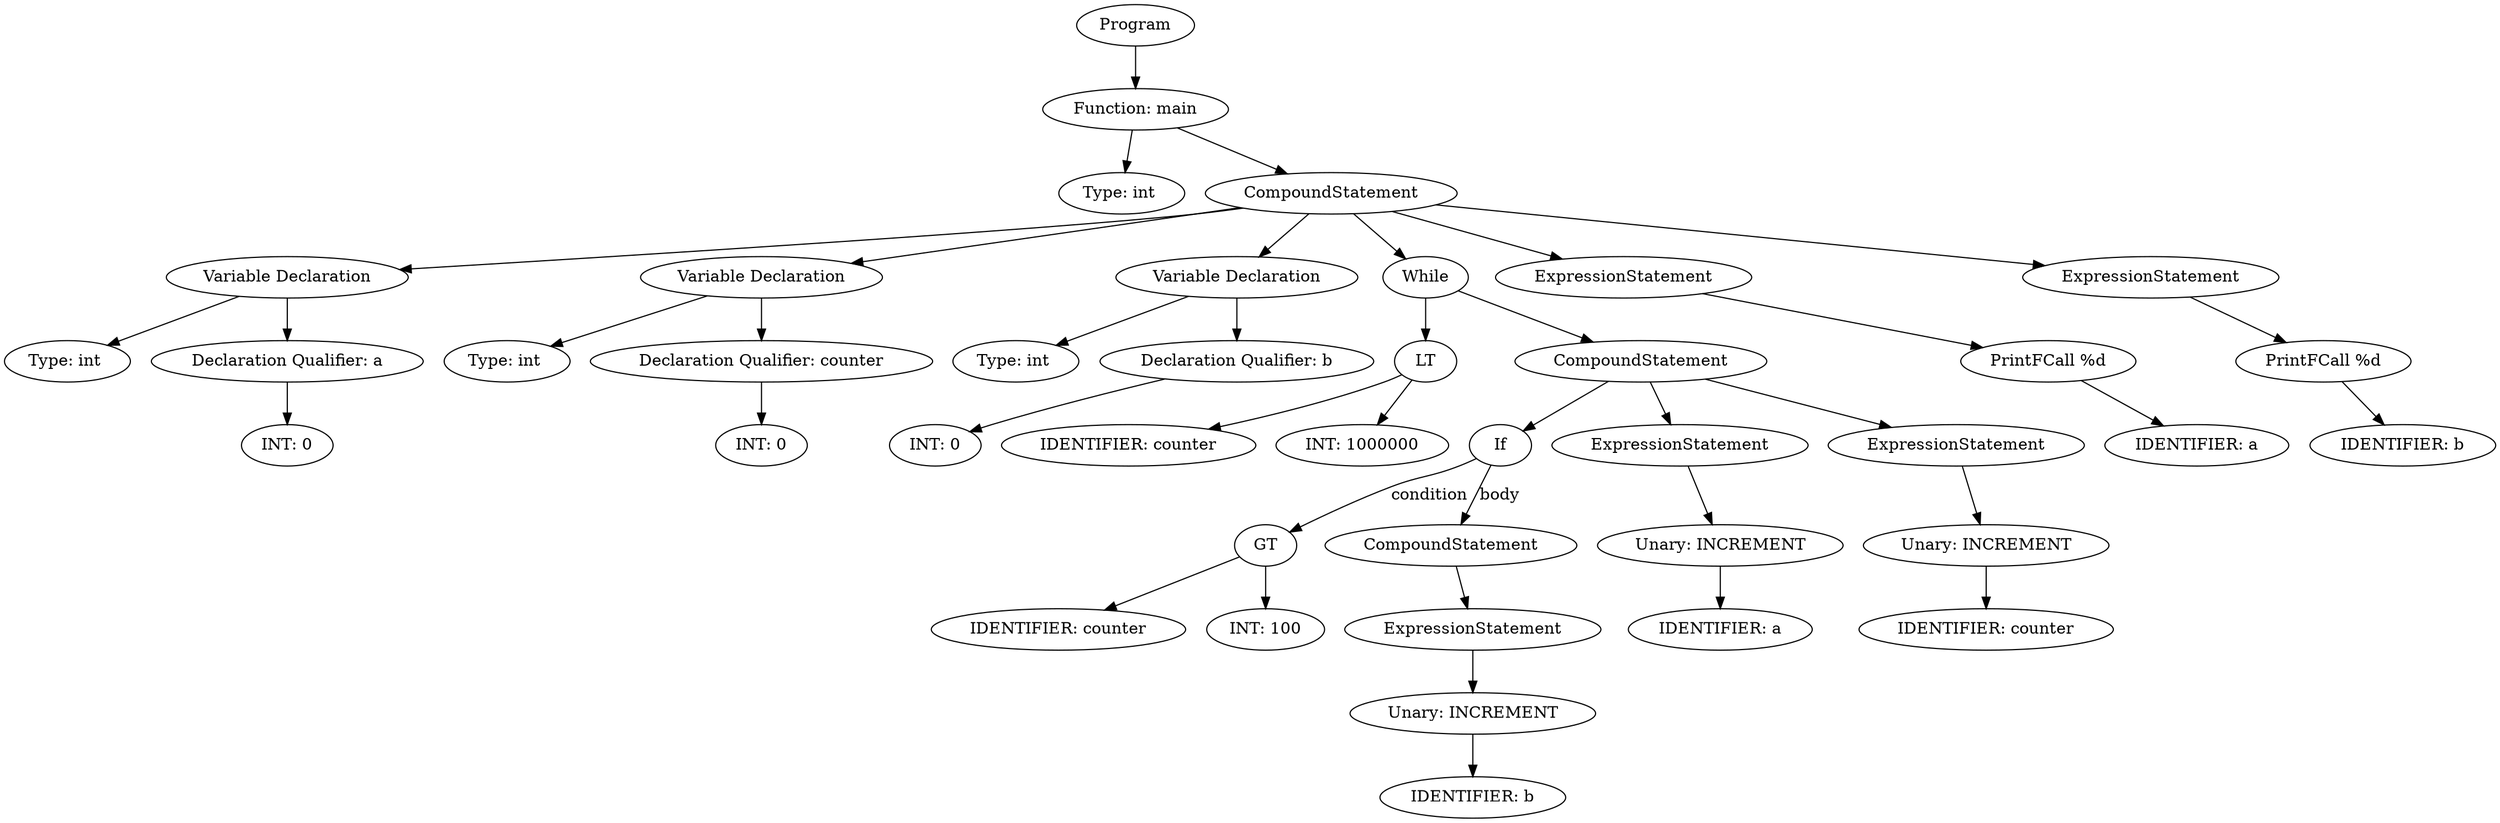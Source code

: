 digraph ExpressionGraph {
4442766864 [label="Program"];
4442766864 -> 4442766800;
4442766800 [label="Function: main"];
4442766800 -> 4442767120;
4442767120 [label="Type: int "];
4442766800 -> 4442866896;
4442866896 [label="CompoundStatement"];
4442866896 -> 4442765712;
4442765712 [label="Variable Declaration"];
4442765712 -> 4442766096;
4442766096 [label="Type: int "];
4442765712 -> 4442766032;
4442766032 [label="Declaration Qualifier: a"];
4442766032 -> 4434589072;
4434589072 [label="INT: 0"];
4442866896 -> 4442865872;
4442865872 [label="Variable Declaration"];
4442865872 -> 4442766352;
4442766352 [label="Type: int "];
4442865872 -> 4442865808;
4442865808 [label="Declaration Qualifier: counter"];
4442865808 -> 4442865744;
4442865744 [label="INT: 0"];
4442866896 -> 4442866320;
4442866320 [label="Variable Declaration"];
4442866320 -> 4442865936;
4442865936 [label="Type: int "];
4442866320 -> 4442866192;
4442866192 [label="Declaration Qualifier: b"];
4442866192 -> 4442866128;
4442866128 [label="INT: 0"];
4442866896 -> 4442867536;
4442867536 [label="While"];
4442867536 -> 4438247184;
4438247184 [label="LT"];
4438247184 -> 4442866448;
4438247184 -> 4442866256;
4442866448 [label="IDENTIFIER: counter"];
4442866256 [label="INT: 1000000"];
4442867536 -> 4442867664;
4442867664 [label="CompoundStatement"];
4442867664 -> 4442765648;
4442765648 [label="If"];
4442765648 -> 4442867088 [label="condition"];
4442867088 [label="GT"];
4442867088 -> 4442866512;
4442867088 -> 4442867024;
4442866512 [label="IDENTIFIER: counter"];
4442867024 [label="INT: 100"];
4442765648 -> 4442765328 [label="body"];
4442765328 [label="CompoundStatement"];
4442765328 -> 4442867856;
4442867856 [label="ExpressionStatement"];
4442867856 -> 4442867344;
4442867344 [label="Unary: INCREMENT"];
4442867344 -> 4442867728;
4442867728 [label="IDENTIFIER: b"];
4442867664 -> 4442868240;
4442868240 [label="ExpressionStatement"];
4442868240 -> 4442867792;
4442867792 [label="Unary: INCREMENT"];
4442867792 -> 4442765776;
4442765776 [label="IDENTIFIER: a"];
4442867664 -> 4442868624;
4442868624 [label="ExpressionStatement"];
4442868624 -> 4442868432;
4442868432 [label="Unary: INCREMENT"];
4442868432 -> 4442868176;
4442868176 [label="IDENTIFIER: counter"];
4442866896 -> 4442868944;
4442868944 [label="ExpressionStatement"];
4442868944 -> 4442868560;
4442868560 [label="PrintFCall %d"];
4442868560 -> 4442867280;
4442867280 [label="IDENTIFIER: a"];
4442866896 -> 4442869264;
4442869264 [label="ExpressionStatement"];
4442869264 -> 4442869136;
4442869136 [label="PrintFCall %d"];
4442869136 -> 4442869072;
4442869072 [label="IDENTIFIER: b"];
}
